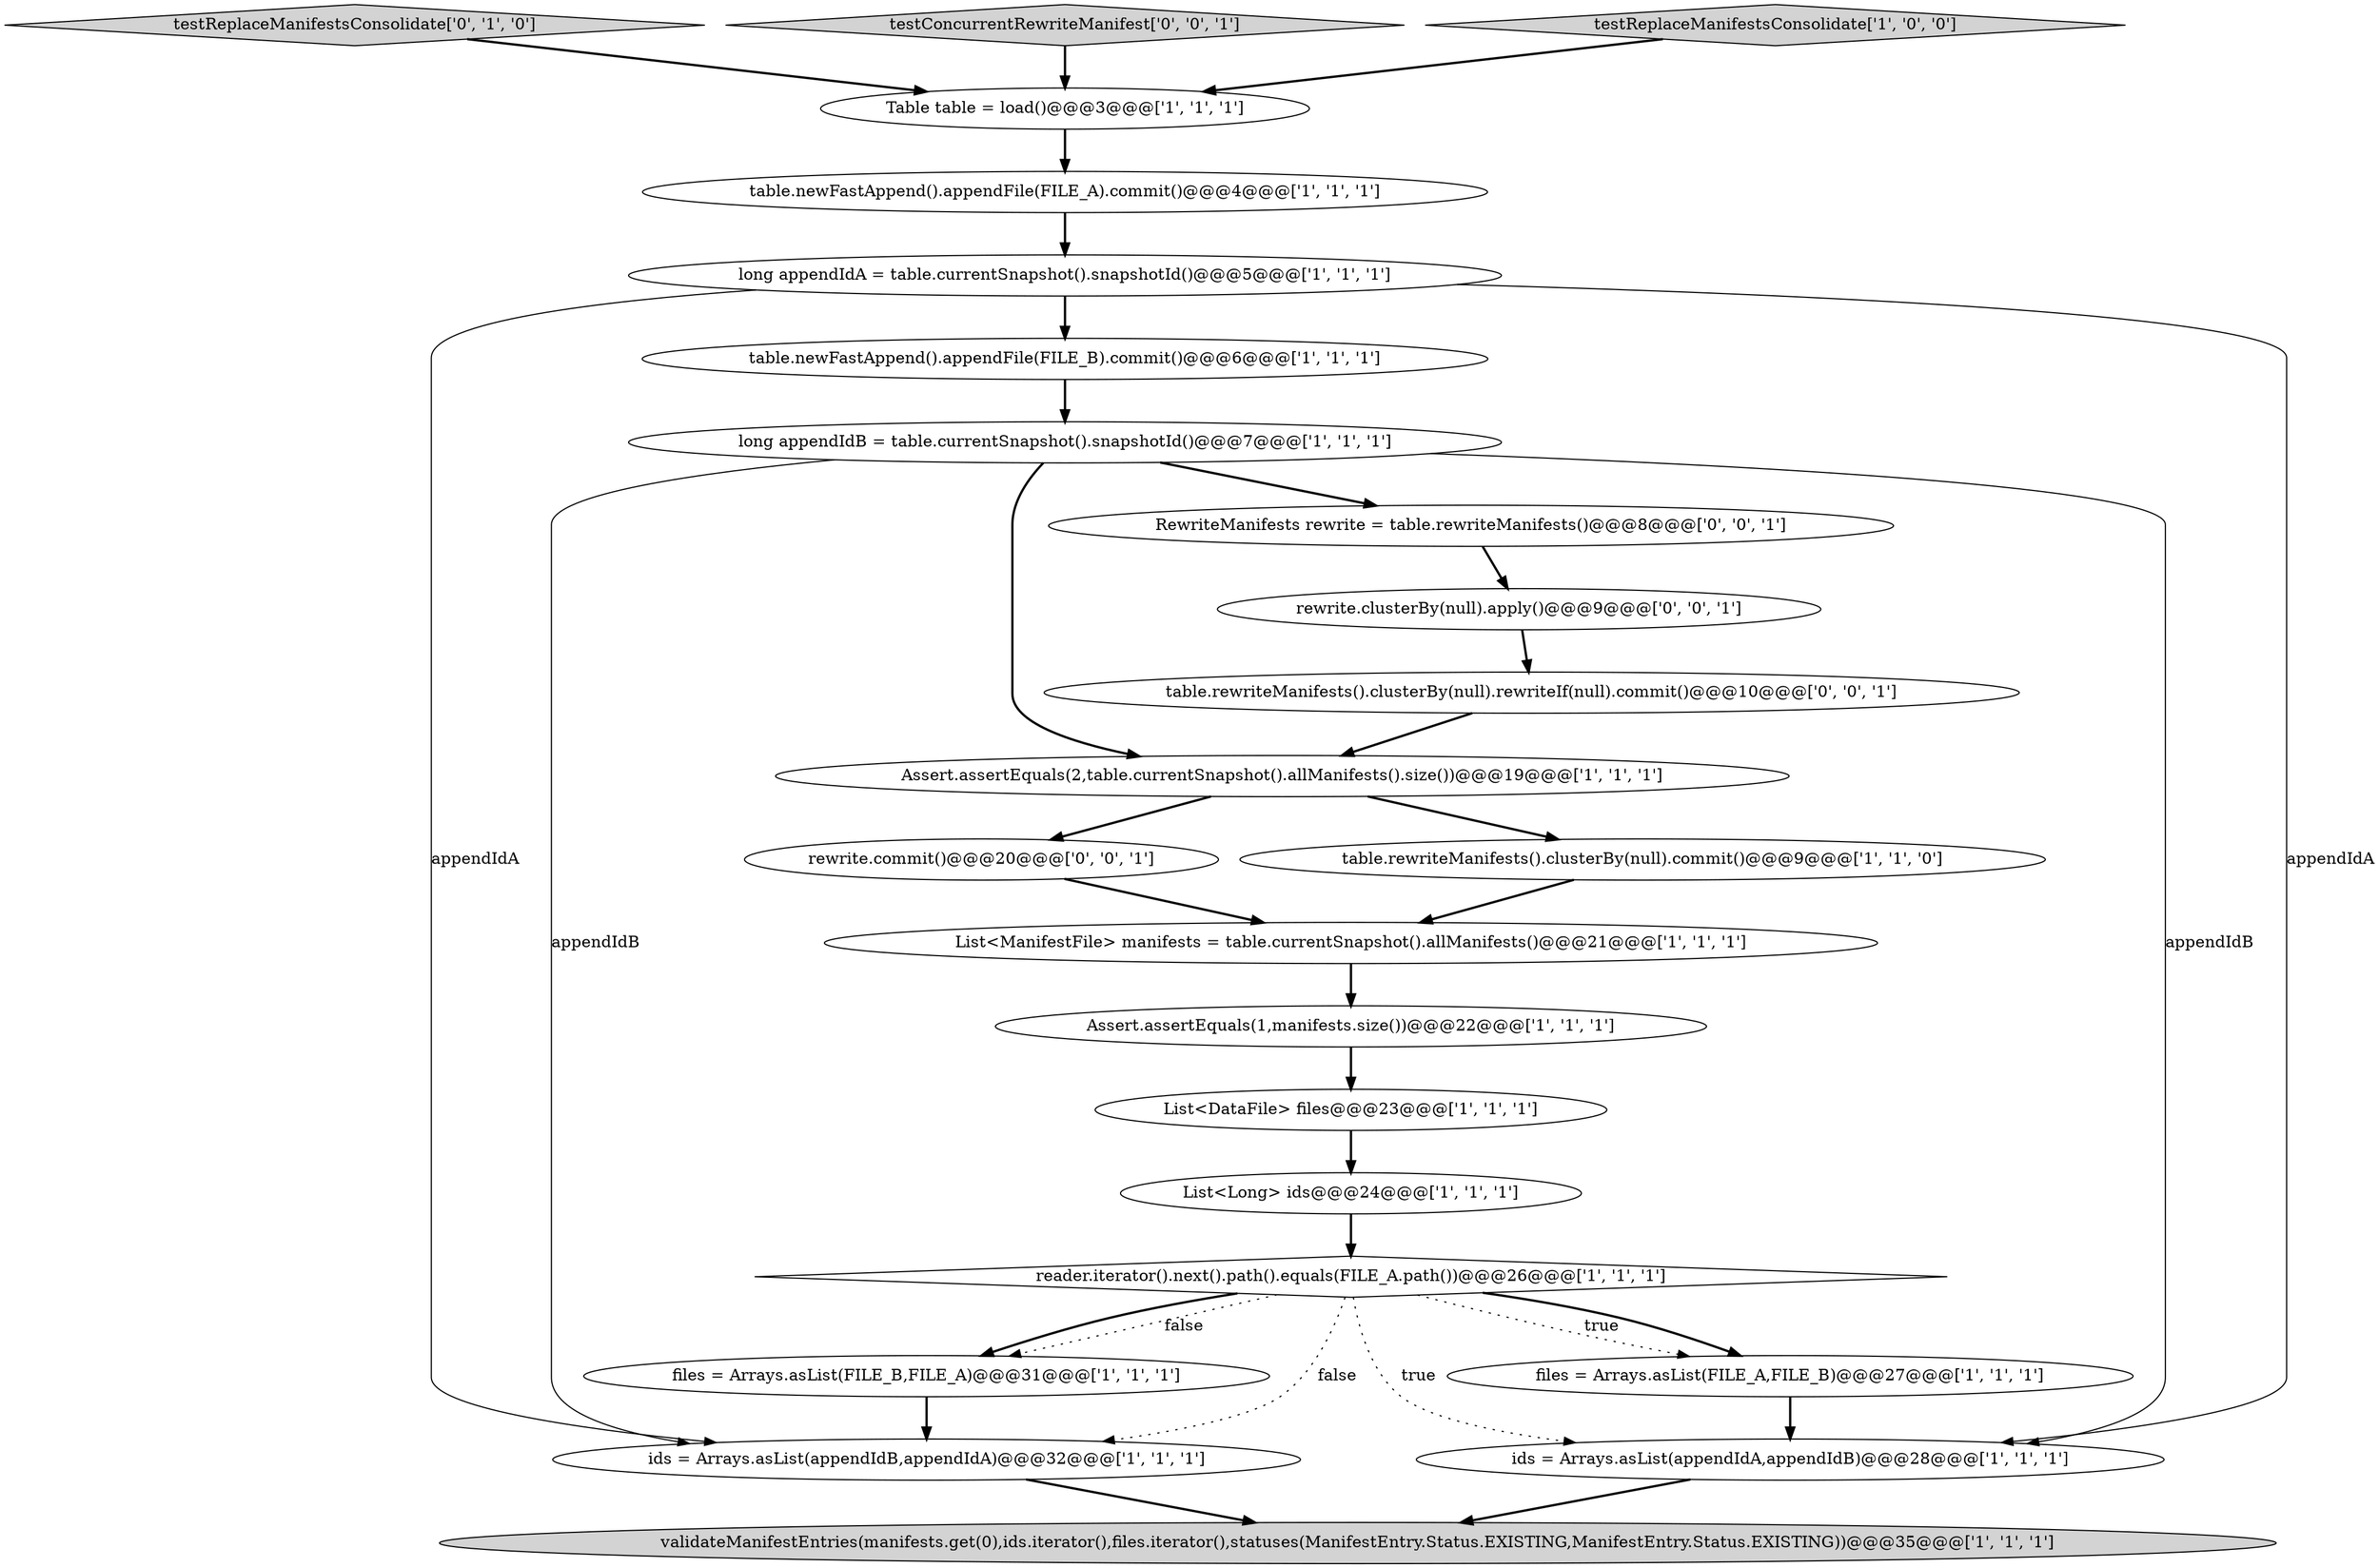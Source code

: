 digraph {
18 [style = filled, label = "testReplaceManifestsConsolidate['0', '1', '0']", fillcolor = lightgray, shape = diamond image = "AAA0AAABBB2BBB"];
15 [style = filled, label = "List<ManifestFile> manifests = table.currentSnapshot().allManifests()@@@21@@@['1', '1', '1']", fillcolor = white, shape = ellipse image = "AAA0AAABBB1BBB"];
10 [style = filled, label = "table.newFastAppend().appendFile(FILE_B).commit()@@@6@@@['1', '1', '1']", fillcolor = white, shape = ellipse image = "AAA0AAABBB1BBB"];
16 [style = filled, label = "long appendIdB = table.currentSnapshot().snapshotId()@@@7@@@['1', '1', '1']", fillcolor = white, shape = ellipse image = "AAA0AAABBB1BBB"];
17 [style = filled, label = "List<DataFile> files@@@23@@@['1', '1', '1']", fillcolor = white, shape = ellipse image = "AAA0AAABBB1BBB"];
22 [style = filled, label = "testConcurrentRewriteManifest['0', '0', '1']", fillcolor = lightgray, shape = diamond image = "AAA0AAABBB3BBB"];
23 [style = filled, label = "table.rewriteManifests().clusterBy(null).rewriteIf(null).commit()@@@10@@@['0', '0', '1']", fillcolor = white, shape = ellipse image = "AAA0AAABBB3BBB"];
6 [style = filled, label = "ids = Arrays.asList(appendIdB,appendIdA)@@@32@@@['1', '1', '1']", fillcolor = white, shape = ellipse image = "AAA0AAABBB1BBB"];
3 [style = filled, label = "reader.iterator().next().path().equals(FILE_A.path())@@@26@@@['1', '1', '1']", fillcolor = white, shape = diamond image = "AAA0AAABBB1BBB"];
5 [style = filled, label = "testReplaceManifestsConsolidate['1', '0', '0']", fillcolor = lightgray, shape = diamond image = "AAA0AAABBB1BBB"];
0 [style = filled, label = "table.newFastAppend().appendFile(FILE_A).commit()@@@4@@@['1', '1', '1']", fillcolor = white, shape = ellipse image = "AAA0AAABBB1BBB"];
21 [style = filled, label = "RewriteManifests rewrite = table.rewriteManifests()@@@8@@@['0', '0', '1']", fillcolor = white, shape = ellipse image = "AAA0AAABBB3BBB"];
20 [style = filled, label = "rewrite.commit()@@@20@@@['0', '0', '1']", fillcolor = white, shape = ellipse image = "AAA0AAABBB3BBB"];
8 [style = filled, label = "Table table = load()@@@3@@@['1', '1', '1']", fillcolor = white, shape = ellipse image = "AAA0AAABBB1BBB"];
19 [style = filled, label = "rewrite.clusterBy(null).apply()@@@9@@@['0', '0', '1']", fillcolor = white, shape = ellipse image = "AAA0AAABBB3BBB"];
9 [style = filled, label = "long appendIdA = table.currentSnapshot().snapshotId()@@@5@@@['1', '1', '1']", fillcolor = white, shape = ellipse image = "AAA0AAABBB1BBB"];
7 [style = filled, label = "files = Arrays.asList(FILE_B,FILE_A)@@@31@@@['1', '1', '1']", fillcolor = white, shape = ellipse image = "AAA0AAABBB1BBB"];
1 [style = filled, label = "List<Long> ids@@@24@@@['1', '1', '1']", fillcolor = white, shape = ellipse image = "AAA0AAABBB1BBB"];
4 [style = filled, label = "ids = Arrays.asList(appendIdA,appendIdB)@@@28@@@['1', '1', '1']", fillcolor = white, shape = ellipse image = "AAA0AAABBB1BBB"];
12 [style = filled, label = "files = Arrays.asList(FILE_A,FILE_B)@@@27@@@['1', '1', '1']", fillcolor = white, shape = ellipse image = "AAA0AAABBB1BBB"];
2 [style = filled, label = "table.rewriteManifests().clusterBy(null).commit()@@@9@@@['1', '1', '0']", fillcolor = white, shape = ellipse image = "AAA0AAABBB1BBB"];
11 [style = filled, label = "validateManifestEntries(manifests.get(0),ids.iterator(),files.iterator(),statuses(ManifestEntry.Status.EXISTING,ManifestEntry.Status.EXISTING))@@@35@@@['1', '1', '1']", fillcolor = lightgray, shape = ellipse image = "AAA0AAABBB1BBB"];
13 [style = filled, label = "Assert.assertEquals(2,table.currentSnapshot().allManifests().size())@@@19@@@['1', '1', '1']", fillcolor = white, shape = ellipse image = "AAA0AAABBB1BBB"];
14 [style = filled, label = "Assert.assertEquals(1,manifests.size())@@@22@@@['1', '1', '1']", fillcolor = white, shape = ellipse image = "AAA0AAABBB1BBB"];
10->16 [style = bold, label=""];
3->12 [style = dotted, label="true"];
14->17 [style = bold, label=""];
3->7 [style = dotted, label="false"];
5->8 [style = bold, label=""];
22->8 [style = bold, label=""];
8->0 [style = bold, label=""];
3->6 [style = dotted, label="false"];
16->6 [style = solid, label="appendIdB"];
4->11 [style = bold, label=""];
12->4 [style = bold, label=""];
6->11 [style = bold, label=""];
20->15 [style = bold, label=""];
0->9 [style = bold, label=""];
7->6 [style = bold, label=""];
9->6 [style = solid, label="appendIdA"];
19->23 [style = bold, label=""];
16->13 [style = bold, label=""];
3->7 [style = bold, label=""];
9->4 [style = solid, label="appendIdA"];
23->13 [style = bold, label=""];
1->3 [style = bold, label=""];
16->21 [style = bold, label=""];
21->19 [style = bold, label=""];
15->14 [style = bold, label=""];
3->12 [style = bold, label=""];
3->4 [style = dotted, label="true"];
16->4 [style = solid, label="appendIdB"];
18->8 [style = bold, label=""];
13->20 [style = bold, label=""];
13->2 [style = bold, label=""];
2->15 [style = bold, label=""];
9->10 [style = bold, label=""];
17->1 [style = bold, label=""];
}
